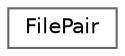 digraph "Graphical Class Hierarchy"
{
 // INTERACTIVE_SVG=YES
 // LATEX_PDF_SIZE
  bgcolor="transparent";
  edge [fontname=Helvetica,fontsize=10,labelfontname=Helvetica,labelfontsize=10];
  node [fontname=Helvetica,fontsize=10,shape=box,height=0.2,width=0.4];
  rankdir="LR";
  Node0 [label="FilePair",height=0.2,width=0.4,color="grey40", fillcolor="white", style="filled",URL="$d2/d31/class_file_pair.html",tooltip="Class representing a pair of FileDef objects."];
}
